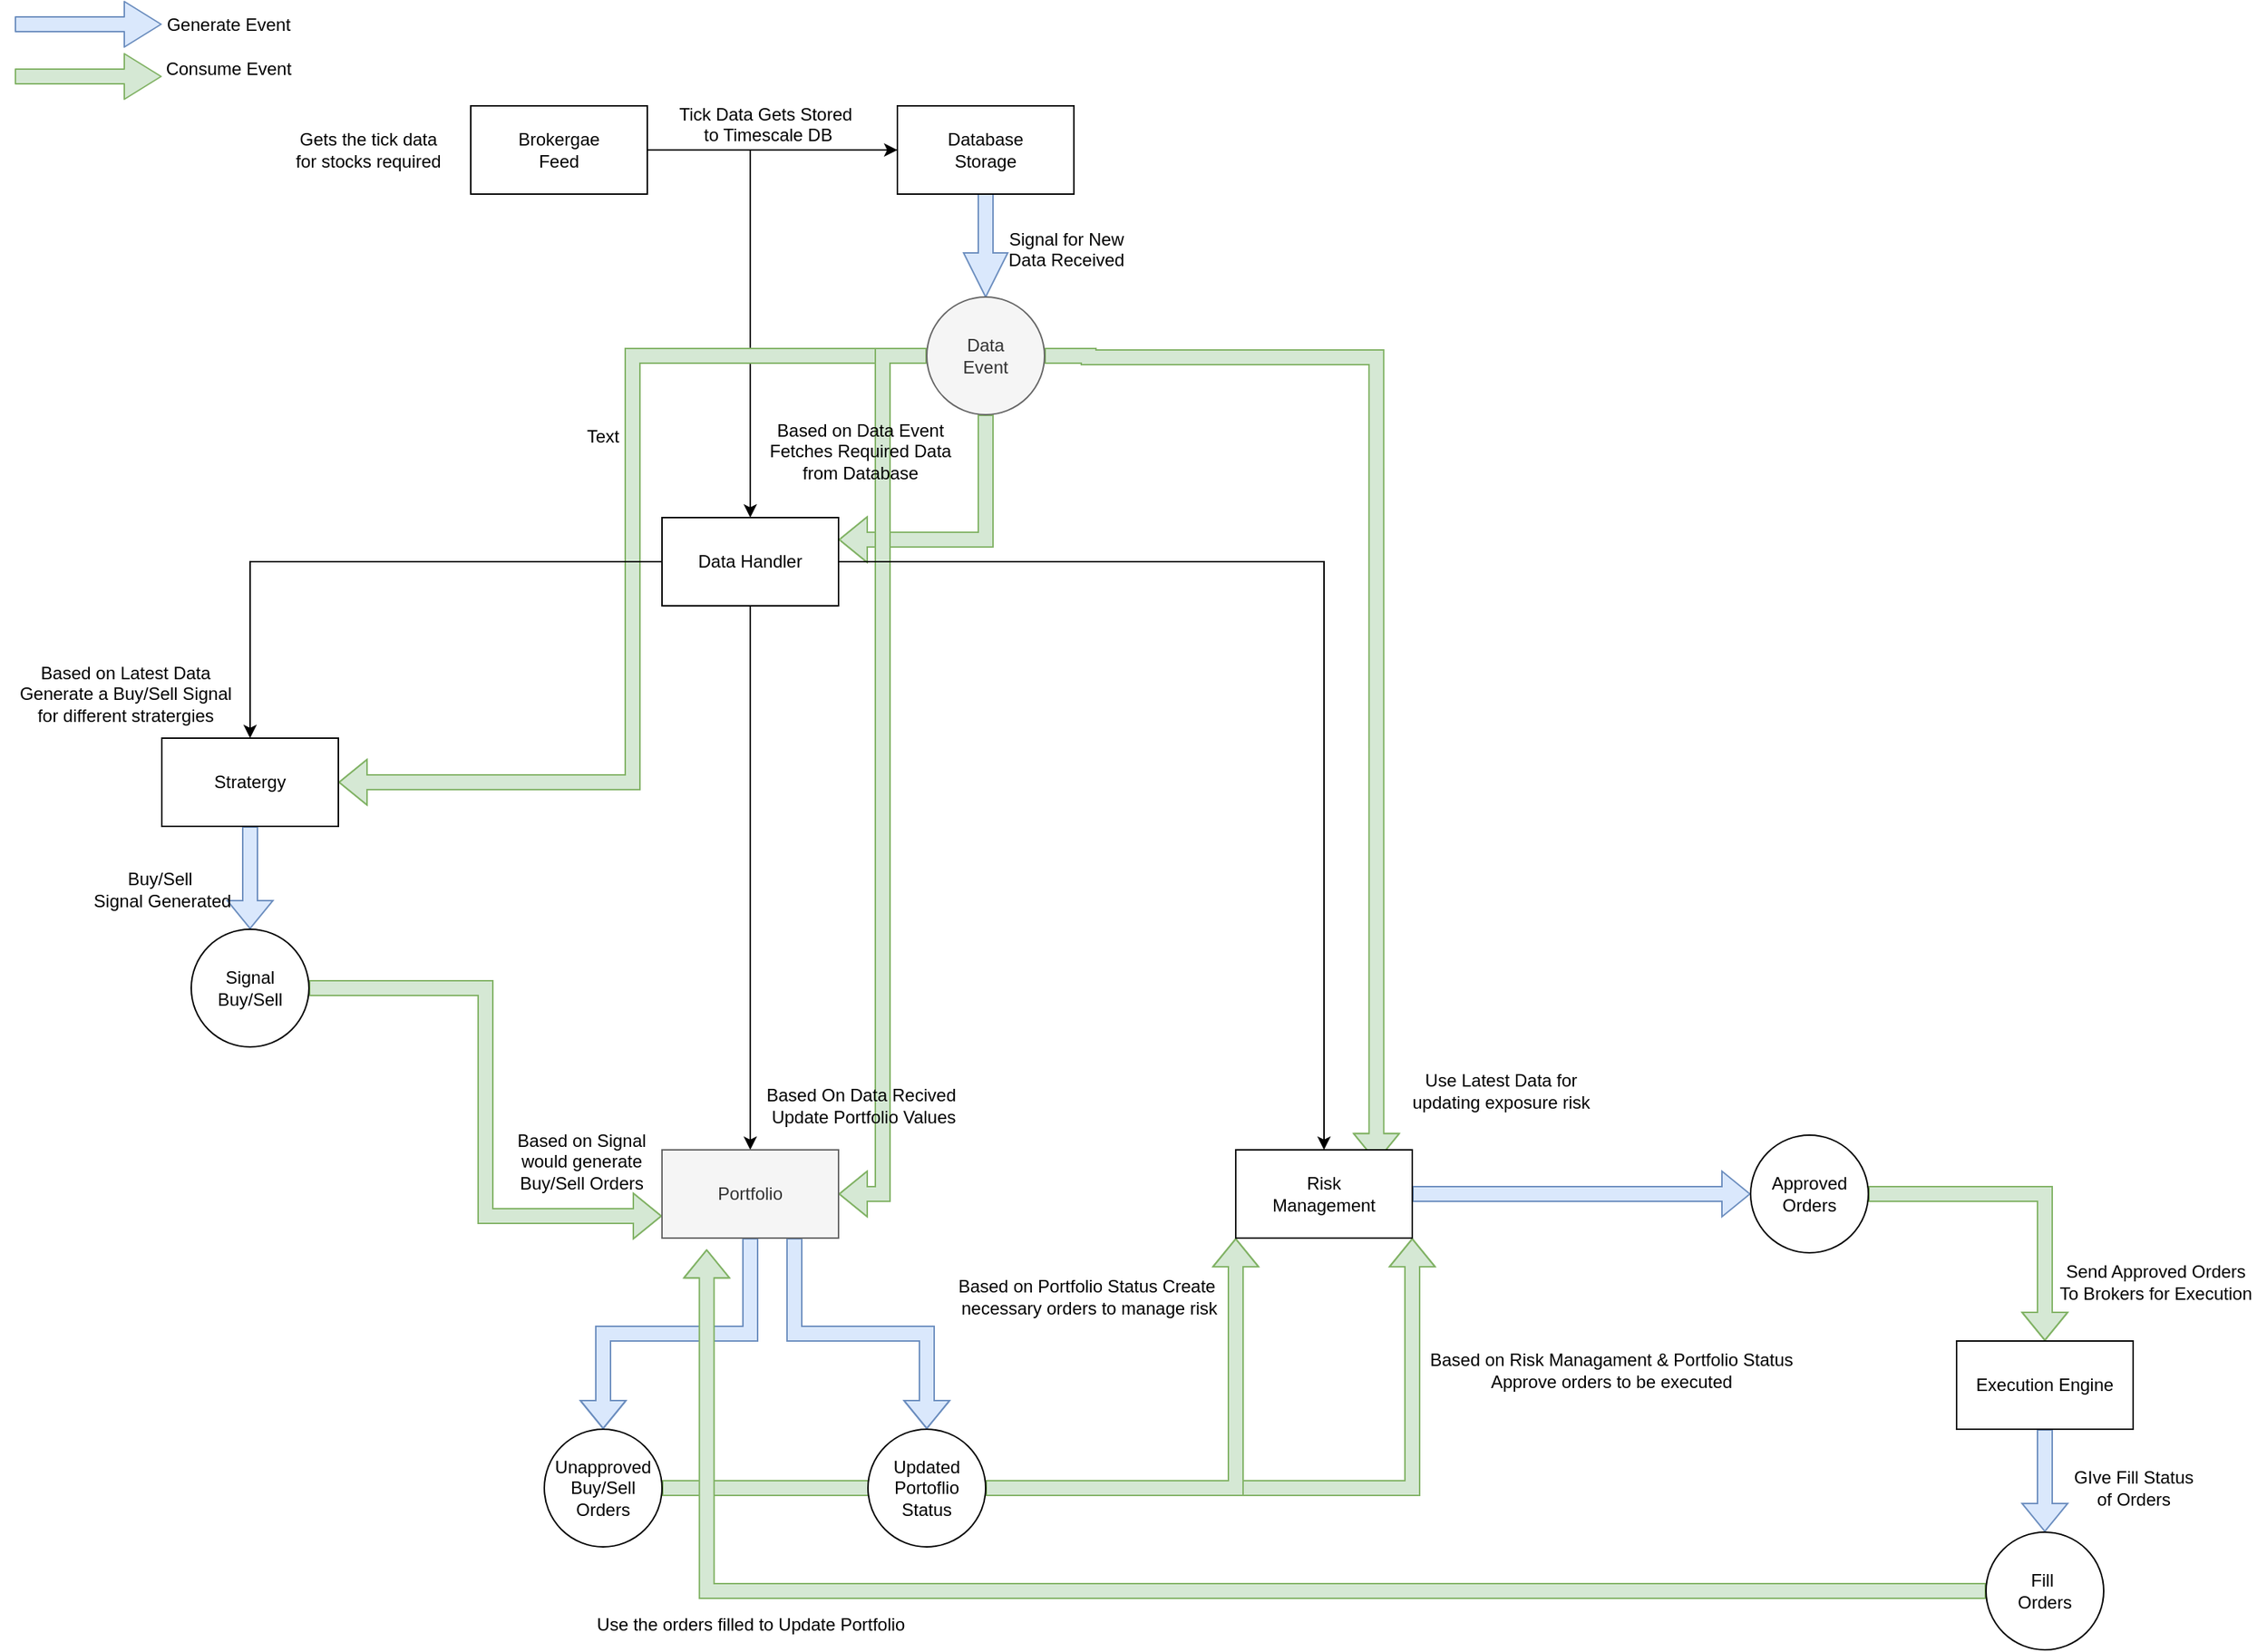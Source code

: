 <mxfile version="24.6.4" type="device">
  <diagram name="Page-1" id="TEG_agjm5ynFzgL5PLEA">
    <mxGraphModel dx="1050" dy="530" grid="1" gridSize="10" guides="1" tooltips="1" connect="1" arrows="1" fold="1" page="1" pageScale="1" pageWidth="850" pageHeight="1100" math="0" shadow="0">
      <root>
        <mxCell id="0" />
        <mxCell id="1" parent="0" />
        <mxCell id="ONhmXVHd8KsQxBOS23hd-4" value="" style="edgeStyle=orthogonalEdgeStyle;rounded=0;orthogonalLoop=1;jettySize=auto;html=1;" edge="1" parent="1" source="ONhmXVHd8KsQxBOS23hd-1" target="ONhmXVHd8KsQxBOS23hd-3">
          <mxGeometry relative="1" as="geometry" />
        </mxCell>
        <mxCell id="ONhmXVHd8KsQxBOS23hd-1" value="Brokergae&lt;br&gt;Feed" style="rounded=0;whiteSpace=wrap;html=1;" vertex="1" parent="1">
          <mxGeometry x="320" y="110" width="120" height="60" as="geometry" />
        </mxCell>
        <mxCell id="ONhmXVHd8KsQxBOS23hd-2" value="Gets the tick data &lt;br&gt;for stocks required" style="text;html=1;align=center;verticalAlign=middle;resizable=0;points=[];autosize=1;strokeColor=none;fillColor=none;" vertex="1" parent="1">
          <mxGeometry x="190" y="120" width="120" height="40" as="geometry" />
        </mxCell>
        <mxCell id="ONhmXVHd8KsQxBOS23hd-13" value="" style="edgeStyle=orthogonalEdgeStyle;rounded=0;orthogonalLoop=1;jettySize=auto;html=1;shape=arrow;fillColor=#dae8fc;strokeColor=#6c8ebf;" edge="1" parent="1" source="ONhmXVHd8KsQxBOS23hd-3" target="ONhmXVHd8KsQxBOS23hd-12">
          <mxGeometry relative="1" as="geometry" />
        </mxCell>
        <mxCell id="ONhmXVHd8KsQxBOS23hd-16" value="" style="edgeStyle=orthogonalEdgeStyle;rounded=0;orthogonalLoop=1;jettySize=auto;html=1;" edge="1" parent="1" source="ONhmXVHd8KsQxBOS23hd-3" target="ONhmXVHd8KsQxBOS23hd-15">
          <mxGeometry relative="1" as="geometry" />
        </mxCell>
        <mxCell id="ONhmXVHd8KsQxBOS23hd-3" value="Databa&lt;span style=&quot;background-color: initial;&quot;&gt;se&lt;/span&gt;&lt;div&gt;Storage&lt;/div&gt;" style="whiteSpace=wrap;html=1;rounded=0;" vertex="1" parent="1">
          <mxGeometry x="610" y="110" width="120" height="60" as="geometry" />
        </mxCell>
        <mxCell id="ONhmXVHd8KsQxBOS23hd-5" value="Tick Data Gets Stored&lt;div&gt;&amp;nbsp;to Timescale DB&lt;div&gt;&lt;br&gt;&lt;/div&gt;&lt;/div&gt;" style="text;html=1;align=center;verticalAlign=middle;resizable=0;points=[];autosize=1;strokeColor=none;fillColor=none;" vertex="1" parent="1">
          <mxGeometry x="450" y="100" width="140" height="60" as="geometry" />
        </mxCell>
        <mxCell id="ONhmXVHd8KsQxBOS23hd-21" value="" style="edgeStyle=orthogonalEdgeStyle;rounded=0;orthogonalLoop=1;jettySize=auto;html=1;entryX=1;entryY=0.25;entryDx=0;entryDy=0;exitX=0.5;exitY=1;exitDx=0;exitDy=0;fillColor=#d5e8d4;strokeColor=#82b366;shape=flexArrow;" edge="1" parent="1" source="ONhmXVHd8KsQxBOS23hd-12" target="ONhmXVHd8KsQxBOS23hd-15">
          <mxGeometry relative="1" as="geometry">
            <mxPoint x="870" y="270" as="targetPoint" />
          </mxGeometry>
        </mxCell>
        <mxCell id="ONhmXVHd8KsQxBOS23hd-25" value="" style="edgeStyle=orthogonalEdgeStyle;rounded=0;orthogonalLoop=1;jettySize=auto;html=1;entryX=1;entryY=0.5;entryDx=0;entryDy=0;fillColor=#d5e8d4;strokeColor=#82b366;shape=flexArrow;" edge="1" parent="1" source="ONhmXVHd8KsQxBOS23hd-12" target="ONhmXVHd8KsQxBOS23hd-22">
          <mxGeometry relative="1" as="geometry">
            <mxPoint x="770" y="280" as="targetPoint" />
          </mxGeometry>
        </mxCell>
        <mxCell id="ONhmXVHd8KsQxBOS23hd-34" value="" style="edgeStyle=orthogonalEdgeStyle;rounded=0;orthogonalLoop=1;jettySize=auto;html=1;fillColor=#d5e8d4;strokeColor=#82b366;shape=flexArrow;entryX=1;entryY=0.5;entryDx=0;entryDy=0;" edge="1" parent="1" source="ONhmXVHd8KsQxBOS23hd-12" target="ONhmXVHd8KsQxBOS23hd-30">
          <mxGeometry relative="1" as="geometry">
            <mxPoint x="790" y="280" as="targetPoint" />
          </mxGeometry>
        </mxCell>
        <mxCell id="ONhmXVHd8KsQxBOS23hd-46" value="" style="edgeStyle=orthogonalEdgeStyle;rounded=0;orthogonalLoop=1;jettySize=auto;html=1;fillColor=#d5e8d4;strokeColor=#82b366;shape=flexArrow;entryX=0.797;entryY=0.14;entryDx=0;entryDy=0;entryPerimeter=0;" edge="1" parent="1" source="ONhmXVHd8KsQxBOS23hd-12" target="ONhmXVHd8KsQxBOS23hd-43">
          <mxGeometry relative="1" as="geometry">
            <mxPoint x="770" y="280" as="targetPoint" />
            <Array as="points">
              <mxPoint x="740" y="280" />
              <mxPoint x="740" y="281" />
              <mxPoint x="936" y="281" />
            </Array>
          </mxGeometry>
        </mxCell>
        <mxCell id="ONhmXVHd8KsQxBOS23hd-12" value="Data&lt;br&gt;Event" style="ellipse;whiteSpace=wrap;html=1;rounded=0;fillColor=#f5f5f5;strokeColor=#666666;fontColor=#333333;" vertex="1" parent="1">
          <mxGeometry x="630" y="240" width="80" height="80" as="geometry" />
        </mxCell>
        <mxCell id="ONhmXVHd8KsQxBOS23hd-14" value="Signal for New Data Received&lt;div&gt;&lt;br&gt;&lt;/div&gt;" style="text;html=1;align=center;verticalAlign=middle;whiteSpace=wrap;rounded=0;" vertex="1" parent="1">
          <mxGeometry x="680" y="200" width="90" height="30" as="geometry" />
        </mxCell>
        <mxCell id="ONhmXVHd8KsQxBOS23hd-23" value="" style="edgeStyle=orthogonalEdgeStyle;rounded=0;orthogonalLoop=1;jettySize=auto;html=1;" edge="1" parent="1" source="ONhmXVHd8KsQxBOS23hd-15" target="ONhmXVHd8KsQxBOS23hd-22">
          <mxGeometry relative="1" as="geometry" />
        </mxCell>
        <mxCell id="ONhmXVHd8KsQxBOS23hd-31" value="" style="edgeStyle=orthogonalEdgeStyle;rounded=0;orthogonalLoop=1;jettySize=auto;html=1;" edge="1" parent="1" source="ONhmXVHd8KsQxBOS23hd-15" target="ONhmXVHd8KsQxBOS23hd-30">
          <mxGeometry relative="1" as="geometry" />
        </mxCell>
        <mxCell id="ONhmXVHd8KsQxBOS23hd-44" value="" style="edgeStyle=orthogonalEdgeStyle;rounded=0;orthogonalLoop=1;jettySize=auto;html=1;" edge="1" parent="1" source="ONhmXVHd8KsQxBOS23hd-15" target="ONhmXVHd8KsQxBOS23hd-43">
          <mxGeometry relative="1" as="geometry" />
        </mxCell>
        <mxCell id="ONhmXVHd8KsQxBOS23hd-15" value="Data Handler" style="whiteSpace=wrap;html=1;rounded=0;" vertex="1" parent="1">
          <mxGeometry x="450" y="390" width="120" height="60" as="geometry" />
        </mxCell>
        <mxCell id="ONhmXVHd8KsQxBOS23hd-17" value="Based on Data Event Fetches Required Data from Database" style="text;html=1;align=center;verticalAlign=middle;whiteSpace=wrap;rounded=0;" vertex="1" parent="1">
          <mxGeometry x="520" y="290" width="130" height="110" as="geometry" />
        </mxCell>
        <mxCell id="ONhmXVHd8KsQxBOS23hd-27" value="" style="edgeStyle=orthogonalEdgeStyle;rounded=0;orthogonalLoop=1;jettySize=auto;html=1;fillColor=#dae8fc;strokeColor=#6c8ebf;shape=flexArrow;" edge="1" parent="1" source="ONhmXVHd8KsQxBOS23hd-22" target="ONhmXVHd8KsQxBOS23hd-26">
          <mxGeometry relative="1" as="geometry" />
        </mxCell>
        <mxCell id="ONhmXVHd8KsQxBOS23hd-22" value="Stratergy" style="whiteSpace=wrap;html=1;rounded=0;" vertex="1" parent="1">
          <mxGeometry x="110" y="540" width="120" height="60" as="geometry" />
        </mxCell>
        <mxCell id="ONhmXVHd8KsQxBOS23hd-36" value="" style="edgeStyle=orthogonalEdgeStyle;rounded=0;orthogonalLoop=1;jettySize=auto;html=1;fillColor=#d5e8d4;strokeColor=#82b366;shape=flexArrow;entryX=0;entryY=0.75;entryDx=0;entryDy=0;" edge="1" parent="1" source="ONhmXVHd8KsQxBOS23hd-26" target="ONhmXVHd8KsQxBOS23hd-30">
          <mxGeometry relative="1" as="geometry">
            <mxPoint x="170" y="830" as="targetPoint" />
          </mxGeometry>
        </mxCell>
        <mxCell id="ONhmXVHd8KsQxBOS23hd-26" value="Signal&lt;br&gt;Buy/Sell" style="ellipse;whiteSpace=wrap;html=1;rounded=0;" vertex="1" parent="1">
          <mxGeometry x="130" y="670" width="80" height="80" as="geometry" />
        </mxCell>
        <mxCell id="ONhmXVHd8KsQxBOS23hd-28" value="Based on Latest Data&lt;br&gt;Generate a Buy/Sell Signal&lt;br&gt;for different stratergies" style="text;html=1;align=center;verticalAlign=middle;resizable=0;points=[];autosize=1;strokeColor=none;fillColor=none;" vertex="1" parent="1">
          <mxGeometry y="480" width="170" height="60" as="geometry" />
        </mxCell>
        <mxCell id="ONhmXVHd8KsQxBOS23hd-29" value="Buy/Sell&amp;nbsp;&lt;br&gt;Signal Generated" style="text;html=1;align=center;verticalAlign=middle;resizable=0;points=[];autosize=1;strokeColor=none;fillColor=none;" vertex="1" parent="1">
          <mxGeometry x="50" y="623" width="120" height="40" as="geometry" />
        </mxCell>
        <mxCell id="ONhmXVHd8KsQxBOS23hd-39" value="" style="edgeStyle=orthogonalEdgeStyle;rounded=0;orthogonalLoop=1;jettySize=auto;html=1;fillColor=#dae8fc;strokeColor=#6c8ebf;shape=flexArrow;" edge="1" parent="1" source="ONhmXVHd8KsQxBOS23hd-30" target="ONhmXVHd8KsQxBOS23hd-40">
          <mxGeometry relative="1" as="geometry">
            <mxPoint x="510" y="960" as="targetPoint" />
          </mxGeometry>
        </mxCell>
        <mxCell id="ONhmXVHd8KsQxBOS23hd-41" style="edgeStyle=orthogonalEdgeStyle;rounded=0;orthogonalLoop=1;jettySize=auto;html=1;exitX=0.75;exitY=1;exitDx=0;exitDy=0;fillColor=#dae8fc;strokeColor=#6c8ebf;shape=flexArrow;entryX=0.5;entryY=0;entryDx=0;entryDy=0;" edge="1" parent="1" source="ONhmXVHd8KsQxBOS23hd-30" target="ONhmXVHd8KsQxBOS23hd-42">
          <mxGeometry relative="1" as="geometry">
            <mxPoint x="630" y="1000" as="targetPoint" />
          </mxGeometry>
        </mxCell>
        <mxCell id="ONhmXVHd8KsQxBOS23hd-30" value="Portfolio" style="whiteSpace=wrap;html=1;rounded=0;fillColor=#f5f5f5;strokeColor=#666666;fontColor=#333333;" vertex="1" parent="1">
          <mxGeometry x="450" y="820" width="120" height="60" as="geometry" />
        </mxCell>
        <mxCell id="ONhmXVHd8KsQxBOS23hd-32" value="Based On Data Recived&lt;div&gt;&amp;nbsp;Update Portfolio Values&lt;/div&gt;" style="text;html=1;align=center;verticalAlign=middle;resizable=0;points=[];autosize=1;strokeColor=none;fillColor=none;" vertex="1" parent="1">
          <mxGeometry x="510" y="770" width="150" height="40" as="geometry" />
        </mxCell>
        <mxCell id="ONhmXVHd8KsQxBOS23hd-37" value="Based on Signal&lt;br&gt;would generate&lt;br&gt;Buy/Sell Orders&lt;div&gt;&lt;br&gt;&lt;/div&gt;" style="text;html=1;align=center;verticalAlign=middle;resizable=0;points=[];autosize=1;strokeColor=none;fillColor=none;" vertex="1" parent="1">
          <mxGeometry x="340" y="800" width="110" height="70" as="geometry" />
        </mxCell>
        <mxCell id="ONhmXVHd8KsQxBOS23hd-48" value="" style="edgeStyle=orthogonalEdgeStyle;rounded=0;orthogonalLoop=1;jettySize=auto;html=1;fillColor=#d5e8d4;strokeColor=#82b366;shape=flexArrow;entryX=1;entryY=1;entryDx=0;entryDy=0;" edge="1" parent="1" source="ONhmXVHd8KsQxBOS23hd-40" target="ONhmXVHd8KsQxBOS23hd-43">
          <mxGeometry relative="1" as="geometry">
            <mxPoint x="410" y="1180" as="targetPoint" />
          </mxGeometry>
        </mxCell>
        <mxCell id="ONhmXVHd8KsQxBOS23hd-40" value="Unapproved&lt;br&gt;Buy/Sell Orders" style="ellipse;whiteSpace=wrap;html=1;aspect=fixed;" vertex="1" parent="1">
          <mxGeometry x="370" y="1010" width="80" height="80" as="geometry" />
        </mxCell>
        <mxCell id="ONhmXVHd8KsQxBOS23hd-50" value="" style="edgeStyle=orthogonalEdgeStyle;rounded=0;orthogonalLoop=1;jettySize=auto;html=1;fillColor=#d5e8d4;strokeColor=#82b366;shape=flexArrow;entryX=0;entryY=1;entryDx=0;entryDy=0;" edge="1" parent="1" source="ONhmXVHd8KsQxBOS23hd-42" target="ONhmXVHd8KsQxBOS23hd-43">
          <mxGeometry relative="1" as="geometry">
            <mxPoint x="630" y="1180" as="targetPoint" />
          </mxGeometry>
        </mxCell>
        <mxCell id="ONhmXVHd8KsQxBOS23hd-42" value="Updated Portoflio&lt;br&gt;Status" style="ellipse;whiteSpace=wrap;html=1;aspect=fixed;" vertex="1" parent="1">
          <mxGeometry x="590" y="1010" width="80" height="80" as="geometry" />
        </mxCell>
        <mxCell id="ONhmXVHd8KsQxBOS23hd-55" value="" style="edgeStyle=orthogonalEdgeStyle;rounded=0;orthogonalLoop=1;jettySize=auto;html=1;fillColor=#dae8fc;strokeColor=#6c8ebf;shape=flexArrow;" edge="1" parent="1" source="ONhmXVHd8KsQxBOS23hd-43" target="ONhmXVHd8KsQxBOS23hd-54">
          <mxGeometry relative="1" as="geometry" />
        </mxCell>
        <mxCell id="ONhmXVHd8KsQxBOS23hd-43" value="Risk&lt;br&gt;Management" style="whiteSpace=wrap;html=1;rounded=0;" vertex="1" parent="1">
          <mxGeometry x="840" y="820" width="120" height="60" as="geometry" />
        </mxCell>
        <mxCell id="ONhmXVHd8KsQxBOS23hd-51" value="Based on Portfolio Status&amp;nbsp;&lt;span style=&quot;background-color: initial;&quot;&gt;Create&amp;nbsp;&lt;/span&gt;&lt;div&gt;&lt;span style=&quot;background-color: initial;&quot;&gt;necessary orders to manage risk&lt;/span&gt;&lt;/div&gt;" style="text;html=1;align=center;verticalAlign=middle;resizable=0;points=[];autosize=1;strokeColor=none;fillColor=none;" vertex="1" parent="1">
          <mxGeometry x="640" y="900" width="200" height="40" as="geometry" />
        </mxCell>
        <mxCell id="ONhmXVHd8KsQxBOS23hd-52" value="Based on Risk Managament &amp;amp; Portfolio Status&lt;br&gt;Approve orders to be executed" style="text;html=1;align=center;verticalAlign=middle;resizable=0;points=[];autosize=1;strokeColor=none;fillColor=none;" vertex="1" parent="1">
          <mxGeometry x="960" y="950" width="270" height="40" as="geometry" />
        </mxCell>
        <mxCell id="ONhmXVHd8KsQxBOS23hd-53" value="Use Latest Data&amp;nbsp;for&lt;div&gt;updating exposure risk&lt;/div&gt;" style="text;html=1;align=center;verticalAlign=middle;resizable=0;points=[];autosize=1;strokeColor=none;fillColor=none;" vertex="1" parent="1">
          <mxGeometry x="950" y="760" width="140" height="40" as="geometry" />
        </mxCell>
        <mxCell id="ONhmXVHd8KsQxBOS23hd-57" value="" style="edgeStyle=orthogonalEdgeStyle;rounded=0;orthogonalLoop=1;jettySize=auto;html=1;fillColor=#d5e8d4;strokeColor=#82b366;shape=flexArrow;" edge="1" parent="1" source="ONhmXVHd8KsQxBOS23hd-54" target="ONhmXVHd8KsQxBOS23hd-56">
          <mxGeometry relative="1" as="geometry" />
        </mxCell>
        <mxCell id="ONhmXVHd8KsQxBOS23hd-54" value="Approved&lt;br&gt;Orders" style="ellipse;whiteSpace=wrap;html=1;rounded=0;" vertex="1" parent="1">
          <mxGeometry x="1190" y="810" width="80" height="80" as="geometry" />
        </mxCell>
        <mxCell id="ONhmXVHd8KsQxBOS23hd-60" value="" style="edgeStyle=orthogonalEdgeStyle;rounded=0;orthogonalLoop=1;jettySize=auto;html=1;fillColor=#dae8fc;strokeColor=#6c8ebf;shape=flexArrow;" edge="1" parent="1" source="ONhmXVHd8KsQxBOS23hd-56" target="ONhmXVHd8KsQxBOS23hd-59">
          <mxGeometry relative="1" as="geometry" />
        </mxCell>
        <mxCell id="ONhmXVHd8KsQxBOS23hd-56" value="Execution Engine" style="whiteSpace=wrap;html=1;rounded=0;" vertex="1" parent="1">
          <mxGeometry x="1330" y="950" width="120" height="60" as="geometry" />
        </mxCell>
        <mxCell id="ONhmXVHd8KsQxBOS23hd-58" value="Send Approved Orders&lt;br&gt;To Brokers for Execution" style="text;html=1;align=center;verticalAlign=middle;resizable=0;points=[];autosize=1;strokeColor=none;fillColor=none;" vertex="1" parent="1">
          <mxGeometry x="1390" y="890" width="150" height="40" as="geometry" />
        </mxCell>
        <mxCell id="ONhmXVHd8KsQxBOS23hd-63" value="" style="edgeStyle=orthogonalEdgeStyle;rounded=0;orthogonalLoop=1;jettySize=auto;html=1;fillColor=#d5e8d4;strokeColor=#82b366;shape=flexArrow;entryX=0.253;entryY=1.127;entryDx=0;entryDy=0;entryPerimeter=0;" edge="1" parent="1" source="ONhmXVHd8KsQxBOS23hd-59" target="ONhmXVHd8KsQxBOS23hd-30">
          <mxGeometry relative="1" as="geometry">
            <mxPoint x="1290" y="1120" as="targetPoint" />
          </mxGeometry>
        </mxCell>
        <mxCell id="ONhmXVHd8KsQxBOS23hd-59" value="Fill&amp;nbsp;&lt;br&gt;Orders" style="ellipse;whiteSpace=wrap;html=1;rounded=0;" vertex="1" parent="1">
          <mxGeometry x="1350" y="1080" width="80" height="80" as="geometry" />
        </mxCell>
        <mxCell id="ONhmXVHd8KsQxBOS23hd-61" value="GIve Fill Status&lt;br&gt;of Orders" style="text;html=1;align=center;verticalAlign=middle;resizable=0;points=[];autosize=1;strokeColor=none;fillColor=none;" vertex="1" parent="1">
          <mxGeometry x="1400" y="1030" width="100" height="40" as="geometry" />
        </mxCell>
        <mxCell id="ONhmXVHd8KsQxBOS23hd-64" value="Use the orders filled to Update Portfolio" style="text;html=1;align=center;verticalAlign=middle;resizable=0;points=[];autosize=1;strokeColor=none;fillColor=none;" vertex="1" parent="1">
          <mxGeometry x="395" y="1128" width="230" height="30" as="geometry" />
        </mxCell>
        <mxCell id="ONhmXVHd8KsQxBOS23hd-65" value="Text" style="text;html=1;align=center;verticalAlign=middle;whiteSpace=wrap;rounded=0;" vertex="1" parent="1">
          <mxGeometry x="380" y="320" width="60" height="30" as="geometry" />
        </mxCell>
        <mxCell id="ONhmXVHd8KsQxBOS23hd-66" value="" style="edgeStyle=none;orthogonalLoop=1;jettySize=auto;html=1;shape=flexArrow;rounded=1;startSize=8;endSize=8;fillColor=#dae8fc;strokeColor=#6c8ebf;" edge="1" parent="1">
          <mxGeometry width="100" relative="1" as="geometry">
            <mxPoint x="10" y="54.5" as="sourcePoint" />
            <mxPoint x="110" y="54.5" as="targetPoint" />
            <Array as="points" />
          </mxGeometry>
        </mxCell>
        <mxCell id="ONhmXVHd8KsQxBOS23hd-67" value="Generate Event" style="text;html=1;align=center;verticalAlign=middle;resizable=0;points=[];autosize=1;strokeColor=none;fillColor=none;" vertex="1" parent="1">
          <mxGeometry x="100" y="40" width="110" height="30" as="geometry" />
        </mxCell>
        <mxCell id="ONhmXVHd8KsQxBOS23hd-69" value="" style="edgeStyle=none;orthogonalLoop=1;jettySize=auto;html=1;shape=flexArrow;rounded=1;startSize=8;endSize=8;fillColor=#d5e8d4;strokeColor=#82b366;" edge="1" parent="1">
          <mxGeometry width="100" relative="1" as="geometry">
            <mxPoint x="10" y="90" as="sourcePoint" />
            <mxPoint x="110" y="90" as="targetPoint" />
            <Array as="points" />
          </mxGeometry>
        </mxCell>
        <mxCell id="ONhmXVHd8KsQxBOS23hd-70" value="Consume Event" style="text;html=1;align=center;verticalAlign=middle;resizable=0;points=[];autosize=1;strokeColor=none;fillColor=none;" vertex="1" parent="1">
          <mxGeometry x="100" y="70" width="110" height="30" as="geometry" />
        </mxCell>
      </root>
    </mxGraphModel>
  </diagram>
</mxfile>
